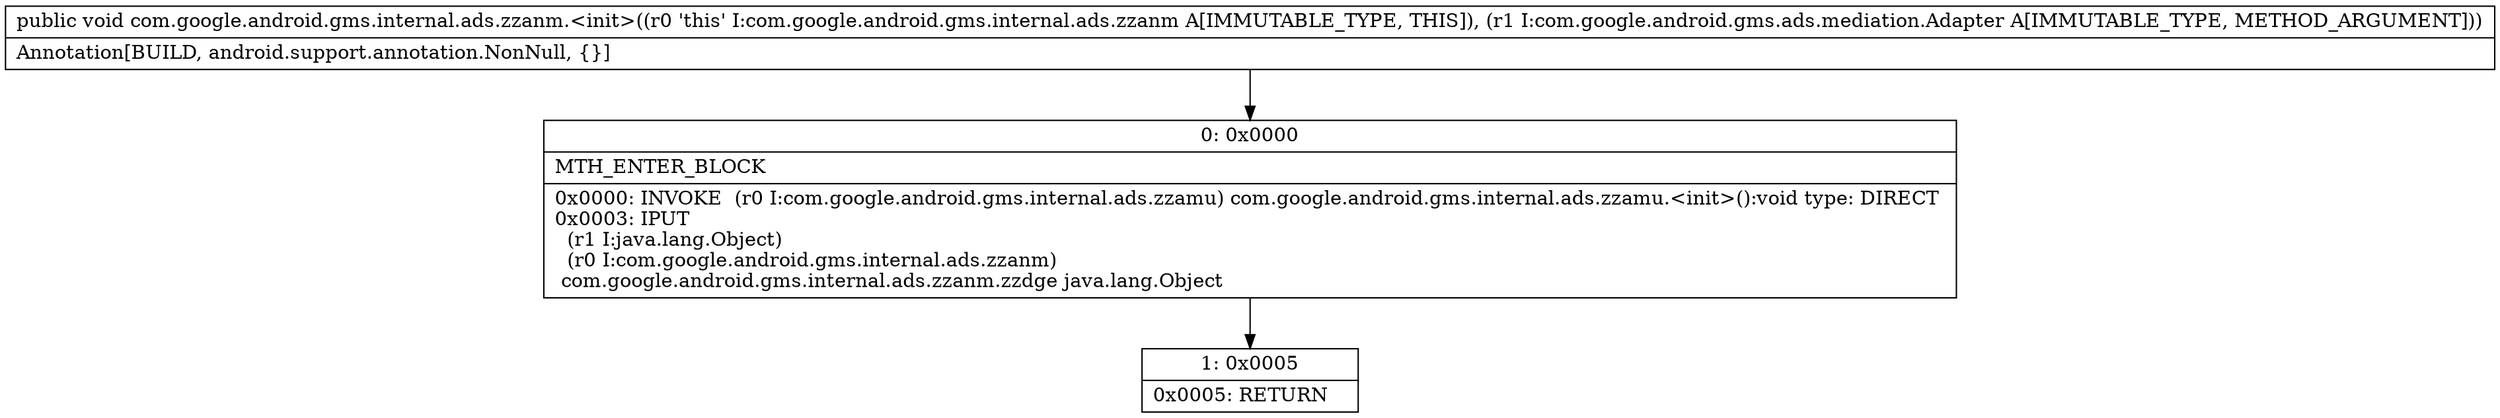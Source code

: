 digraph "CFG forcom.google.android.gms.internal.ads.zzanm.\<init\>(Lcom\/google\/android\/gms\/ads\/mediation\/Adapter;)V" {
Node_0 [shape=record,label="{0\:\ 0x0000|MTH_ENTER_BLOCK\l|0x0000: INVOKE  (r0 I:com.google.android.gms.internal.ads.zzamu) com.google.android.gms.internal.ads.zzamu.\<init\>():void type: DIRECT \l0x0003: IPUT  \l  (r1 I:java.lang.Object)\l  (r0 I:com.google.android.gms.internal.ads.zzanm)\l com.google.android.gms.internal.ads.zzanm.zzdge java.lang.Object \l}"];
Node_1 [shape=record,label="{1\:\ 0x0005|0x0005: RETURN   \l}"];
MethodNode[shape=record,label="{public void com.google.android.gms.internal.ads.zzanm.\<init\>((r0 'this' I:com.google.android.gms.internal.ads.zzanm A[IMMUTABLE_TYPE, THIS]), (r1 I:com.google.android.gms.ads.mediation.Adapter A[IMMUTABLE_TYPE, METHOD_ARGUMENT]))  | Annotation[BUILD, android.support.annotation.NonNull, \{\}]\l}"];
MethodNode -> Node_0;
Node_0 -> Node_1;
}

